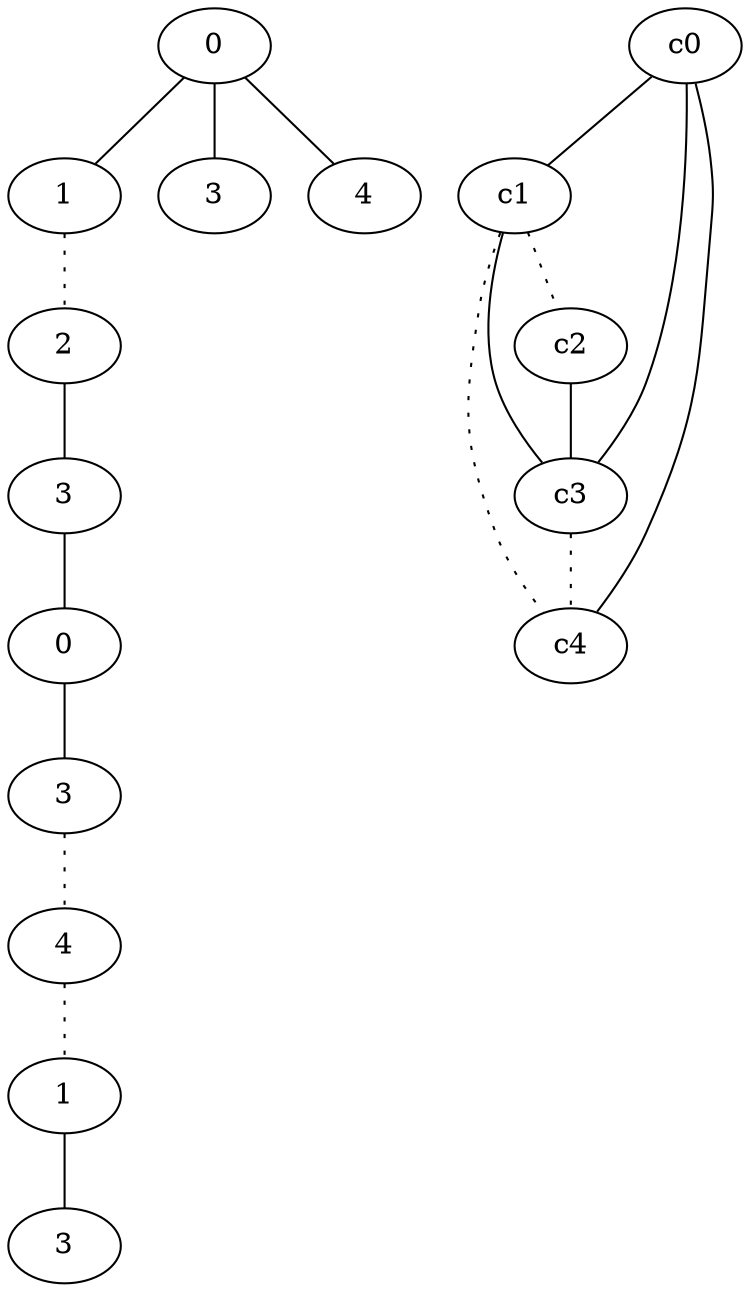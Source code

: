 graph {
a0[label=0];
a1[label=1];
a2[label=2];
a3[label=3];
a4[label=0];
a5[label=3];
a6[label=4];
a7[label=1];
a8[label=3];
a9[label=3];
a10[label=4];
a0 -- a1;
a0 -- a9;
a0 -- a10;
a1 -- a2 [style=dotted];
a2 -- a3;
a3 -- a4;
a4 -- a5;
a5 -- a6 [style=dotted];
a6 -- a7 [style=dotted];
a7 -- a8;
c0 -- c1;
c0 -- c3;
c0 -- c4;
c1 -- c2 [style=dotted];
c1 -- c3;
c1 -- c4 [style=dotted];
c2 -- c3;
c3 -- c4 [style=dotted];
}
